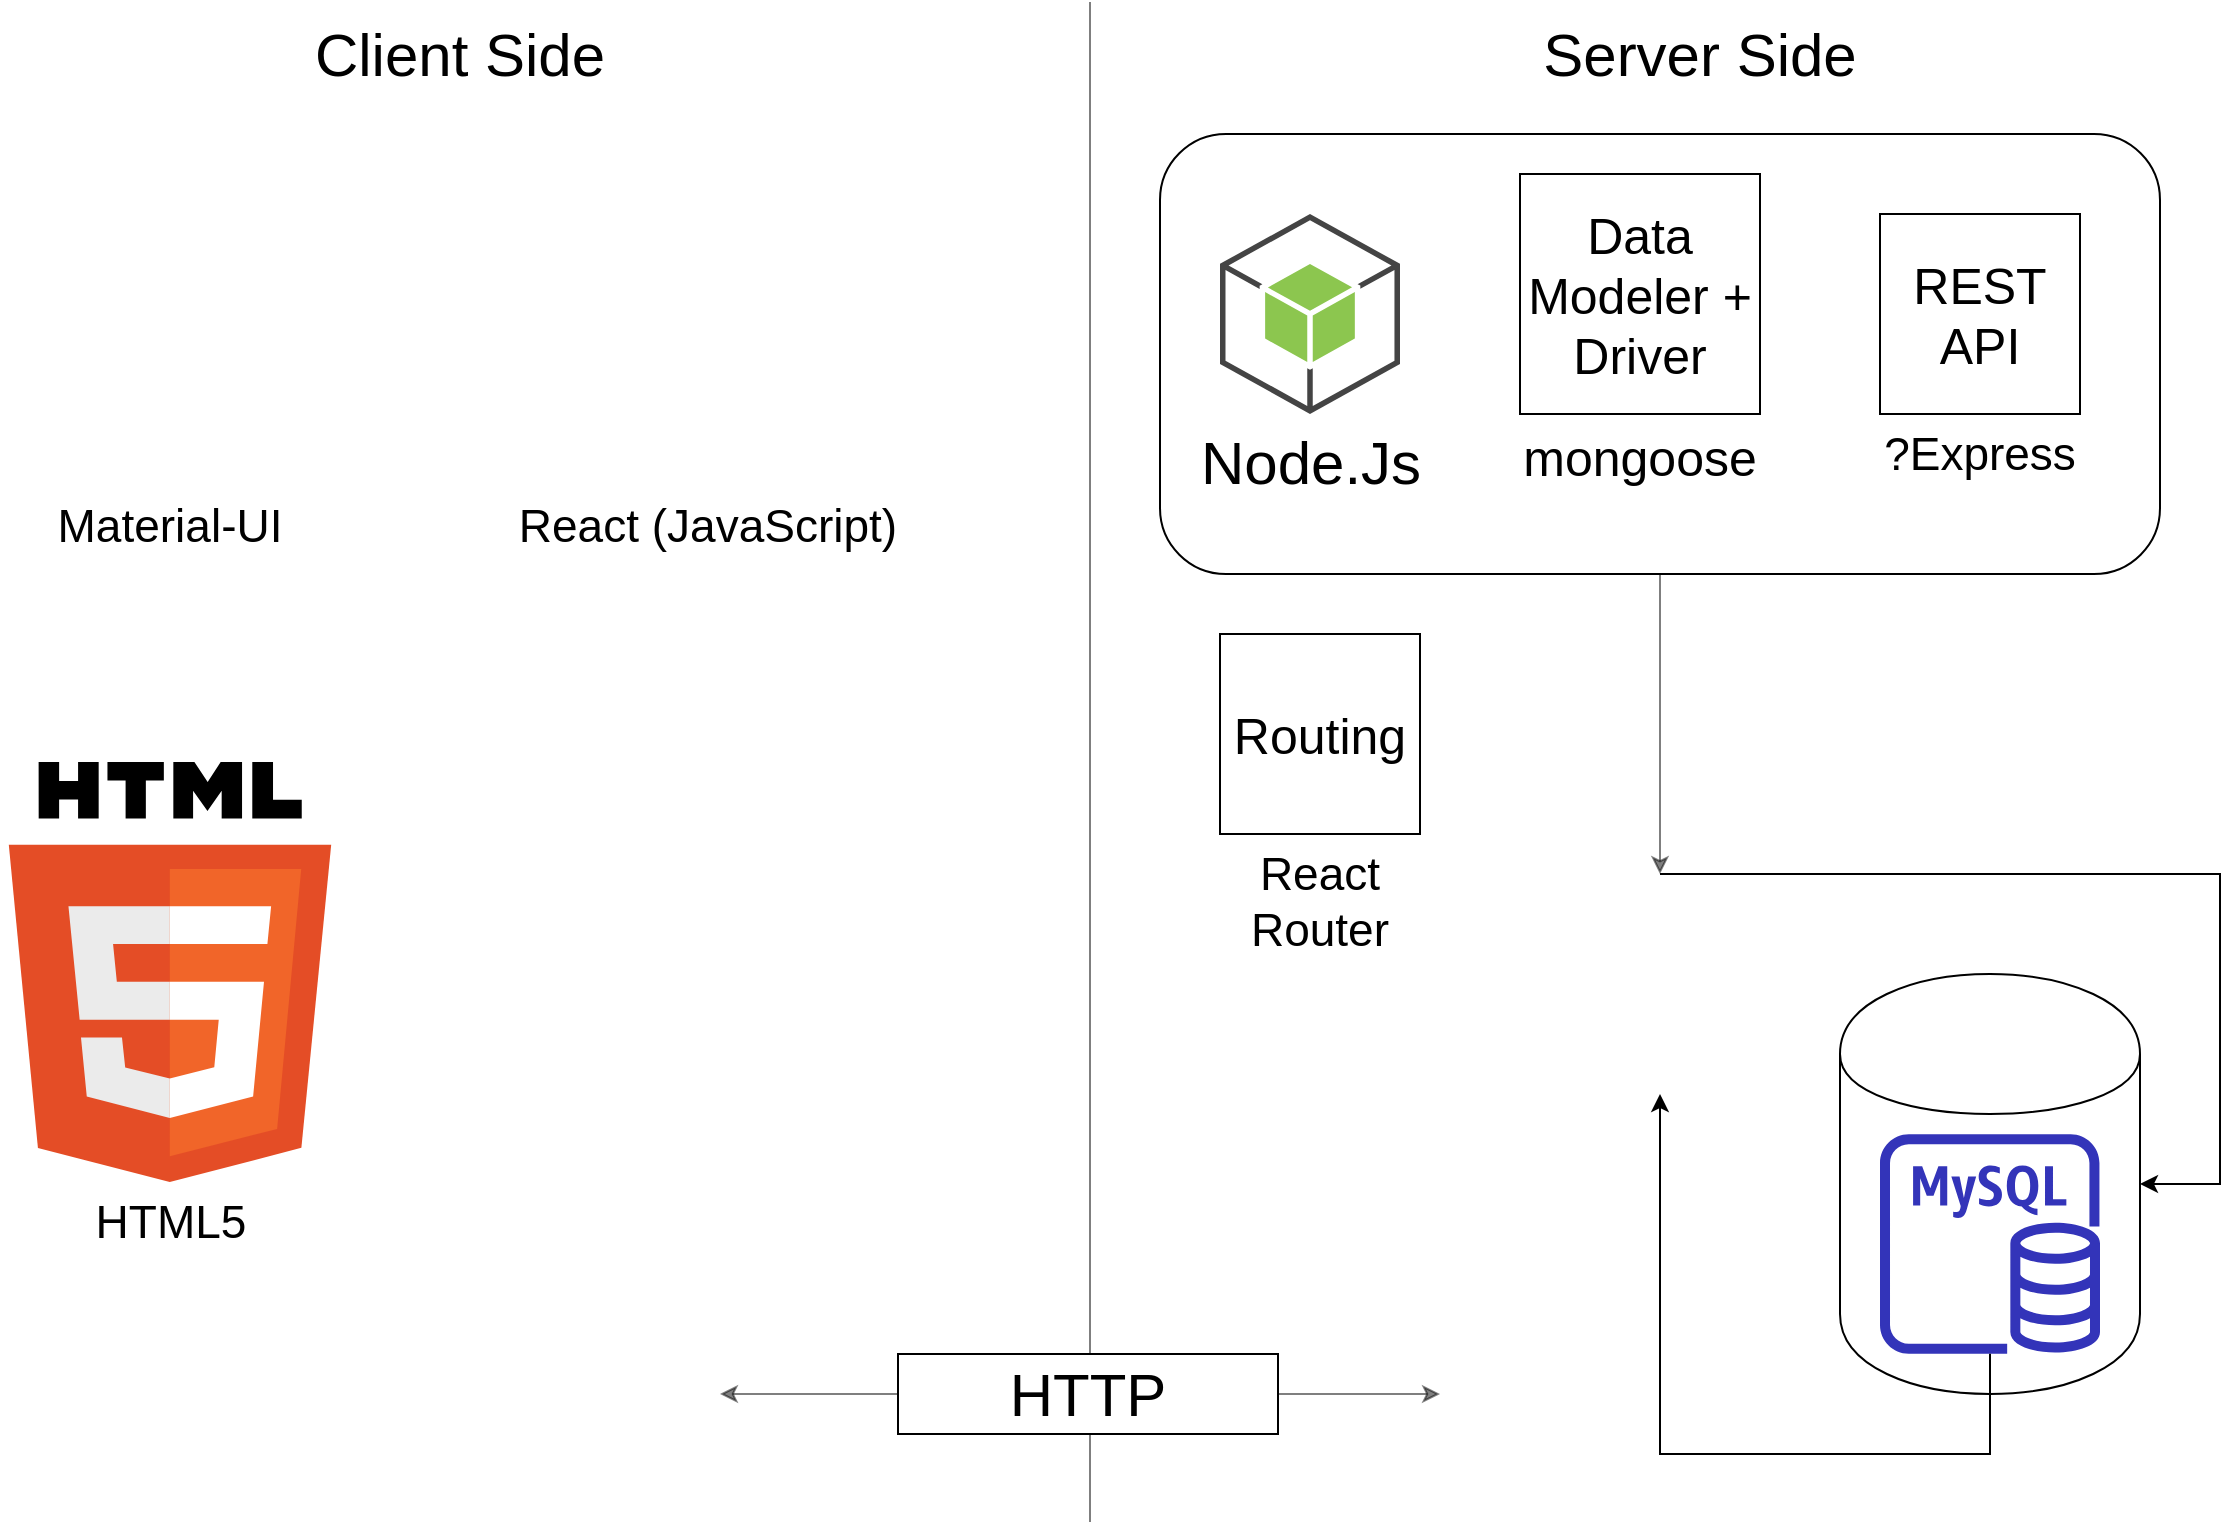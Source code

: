 <mxfile version="13.0.3" type="device" pages="3"><diagram id="HeMaK1YbYfYvXQBcntZa" name="arquitetura"><mxGraphModel dx="2216" dy="1040" grid="1" gridSize="10" guides="1" tooltips="1" connect="1" arrows="1" fold="1" page="1" pageScale="1" pageWidth="1169" pageHeight="827" math="0" shadow="0"><root><mxCell id="0"/><mxCell id="1" parent="0"/><mxCell id="TrvOc0GIQ2NuKkS3aI4T-8" style="edgeStyle=orthogonalEdgeStyle;rounded=0;orthogonalLoop=1;jettySize=auto;html=1;entryX=0.5;entryY=0;entryDx=0;entryDy=0;strokeColor=#000000;fontSize=23;opacity=50;" parent="1" source="bSHVzq8KLI0hDUJZPkrF-19" target="3Y84UWFIXkrOUodHNFGt-3" edge="1"><mxGeometry relative="1" as="geometry"/></mxCell><mxCell id="bSHVzq8KLI0hDUJZPkrF-19" value="" style="rounded=1;whiteSpace=wrap;html=1;strokeColor=#000000;fillColor=#ffffff;fontSize=25;" parent="1" vertex="1"><mxGeometry x="620" y="100" width="500" height="220" as="geometry"/></mxCell><mxCell id="bSHVzq8KLI0hDUJZPkrF-1" value="" style="endArrow=none;html=1;strokeColor=#000000;opacity=50;" parent="1" edge="1"><mxGeometry width="50" height="50" relative="1" as="geometry"><mxPoint x="585" y="794" as="sourcePoint"/><mxPoint x="585" y="34" as="targetPoint"/></mxGeometry></mxCell><mxCell id="bSHVzq8KLI0hDUJZPkrF-2" value="Client Side" style="text;html=1;strokeColor=none;fillColor=none;align=center;verticalAlign=middle;whiteSpace=wrap;rounded=0;fontSize=30;" parent="1" vertex="1"><mxGeometry x="40" y="40" width="460" height="40" as="geometry"/></mxCell><mxCell id="bSHVzq8KLI0hDUJZPkrF-5" value="Server Side" style="text;html=1;strokeColor=none;fillColor=none;align=center;verticalAlign=middle;whiteSpace=wrap;rounded=0;fontSize=30;" parent="1" vertex="1"><mxGeometry x="660" y="40" width="460" height="40" as="geometry"/></mxCell><mxCell id="bSHVzq8KLI0hDUJZPkrF-11" style="edgeStyle=orthogonalEdgeStyle;rounded=0;orthogonalLoop=1;jettySize=auto;html=1;strokeColor=#000000;fontSize=30;opacity=50;" parent="1" source="bSHVzq8KLI0hDUJZPkrF-6" edge="1"><mxGeometry relative="1" as="geometry"><mxPoint x="400" y="730" as="targetPoint"/></mxGeometry></mxCell><mxCell id="bSHVzq8KLI0hDUJZPkrF-12" style="edgeStyle=orthogonalEdgeStyle;rounded=0;orthogonalLoop=1;jettySize=auto;html=1;strokeColor=#000000;fontSize=30;opacity=50;" parent="1" source="bSHVzq8KLI0hDUJZPkrF-6" edge="1"><mxGeometry relative="1" as="geometry"><mxPoint x="760" y="730" as="targetPoint"/></mxGeometry></mxCell><mxCell id="bSHVzq8KLI0hDUJZPkrF-6" value="HTTP" style="text;html=1;strokeColor=#000000;fillColor=#ffffff;align=center;verticalAlign=middle;whiteSpace=wrap;rounded=0;fontSize=30;" parent="1" vertex="1"><mxGeometry x="489" y="710" width="190" height="40" as="geometry"/></mxCell><mxCell id="bSHVzq8KLI0hDUJZPkrF-13" value="Node.Js" style="outlineConnect=0;dashed=0;verticalLabelPosition=bottom;verticalAlign=top;align=center;html=1;shape=mxgraph.aws3.android;fillColor=#8CC64F;gradientColor=none;strokeColor=#000000;fontSize=30;" parent="1" vertex="1"><mxGeometry x="650" y="140" width="90" height="100" as="geometry"/></mxCell><mxCell id="bSHVzq8KLI0hDUJZPkrF-18" value="" style="group" parent="1" vertex="1" connectable="0"><mxGeometry x="800" y="120" width="120" height="120" as="geometry"/></mxCell><mxCell id="bSHVzq8KLI0hDUJZPkrF-16" value="mongoose" style="whiteSpace=wrap;html=1;aspect=fixed;strokeColor=#000000;fillColor=#ffffff;fontSize=25;labelPosition=center;verticalLabelPosition=bottom;align=center;verticalAlign=top;" parent="bSHVzq8KLI0hDUJZPkrF-18" vertex="1"><mxGeometry width="120" height="120" as="geometry"/></mxCell><mxCell id="bSHVzq8KLI0hDUJZPkrF-17" value="Data Modeler +&lt;br&gt;Driver" style="text;html=1;strokeColor=none;fillColor=none;align=center;verticalAlign=middle;whiteSpace=wrap;rounded=0;fontSize=25;" parent="bSHVzq8KLI0hDUJZPkrF-18" vertex="1"><mxGeometry y="38.4" width="120" height="43.2" as="geometry"/></mxCell><mxCell id="TrvOc0GIQ2NuKkS3aI4T-2" value="" style="group" parent="1" vertex="1" connectable="0"><mxGeometry x="980" y="140" width="100" height="100" as="geometry"/></mxCell><mxCell id="TrvOc0GIQ2NuKkS3aI4T-3" value="?Express" style="whiteSpace=wrap;html=1;aspect=fixed;strokeColor=#000000;fillColor=#ffffff;fontSize=23;labelPosition=center;verticalLabelPosition=bottom;align=center;verticalAlign=top;" parent="TrvOc0GIQ2NuKkS3aI4T-2" vertex="1"><mxGeometry width="100" height="100" as="geometry"/></mxCell><mxCell id="TrvOc0GIQ2NuKkS3aI4T-4" value="REST&lt;br&gt;API" style="text;html=1;strokeColor=none;fillColor=none;align=center;verticalAlign=middle;whiteSpace=wrap;rounded=0;fontSize=25;" parent="TrvOc0GIQ2NuKkS3aI4T-2" vertex="1"><mxGeometry y="32" width="100" height="36" as="geometry"/></mxCell><mxCell id="TrvOc0GIQ2NuKkS3aI4T-6" value="" style="group" parent="1" vertex="1" connectable="0"><mxGeometry x="960" y="520" width="150" height="210" as="geometry"/></mxCell><mxCell id="TrvOc0GIQ2NuKkS3aI4T-5" value="" style="shape=cylinder;whiteSpace=wrap;html=1;boundedLbl=1;backgroundOutline=1;strokeColor=#000000;fillColor=#ffffff;fontSize=23;" parent="TrvOc0GIQ2NuKkS3aI4T-6" vertex="1"><mxGeometry width="150" height="210" as="geometry"/></mxCell><mxCell id="3Y84UWFIXkrOUodHNFGt-1" value="" style="outlineConnect=0;fontColor=#232F3E;gradientColor=none;fillColor=#3334B9;strokeColor=none;dashed=0;verticalLabelPosition=bottom;verticalAlign=top;align=center;html=1;fontSize=12;fontStyle=0;aspect=fixed;pointerEvents=1;shape=mxgraph.aws4.rds_mysql_instance;" vertex="1" parent="TrvOc0GIQ2NuKkS3aI4T-6"><mxGeometry x="20" y="80" width="110" height="110" as="geometry"/></mxCell><mxCell id="TrvOc0GIQ2NuKkS3aI4T-11" value="Material-UI" style="shape=image;imageAspect=0;aspect=fixed;verticalLabelPosition=bottom;verticalAlign=top;rounded=1;strokeColor=#000000;fillColor=#ffffff;fontSize=23;image=https://material-ui.com/static/logo.png;imageBorder=none;imageBackground=none;" parent="1" vertex="1"><mxGeometry x="40" y="105" width="170" height="170" as="geometry"/></mxCell><mxCell id="TrvOc0GIQ2NuKkS3aI4T-12" value="React (JavaScript)" style="shape=image;imageAspect=0;aspect=fixed;verticalLabelPosition=bottom;verticalAlign=top;rounded=1;strokeColor=#000000;fillColor=#ffffff;fontSize=23;image=https://upload.wikimedia.org/wikipedia/commons/thumb/a/a7/React-icon.svg/1200px-React-icon.svg.png;imageBackground=none;imageBorder=none;" parent="1" vertex="1"><mxGeometry x="270" y="100" width="247.96" height="175" as="geometry"/></mxCell><mxCell id="TrvOc0GIQ2NuKkS3aI4T-13" value="HTML5" style="dashed=0;outlineConnect=0;html=1;align=center;labelPosition=center;verticalLabelPosition=bottom;verticalAlign=top;shape=mxgraph.weblogos.html5;rounded=1;strokeColor=#000000;fillColor=#ffffff;fontSize=23;" parent="1" vertex="1"><mxGeometry x="44.4" y="414" width="161.2" height="210" as="geometry"/></mxCell><mxCell id="TrvOc0GIQ2NuKkS3aI4T-14" value="" style="shape=image;imageAspect=0;aspect=fixed;verticalLabelPosition=bottom;verticalAlign=top;rounded=1;strokeColor=#000000;fillColor=#ffffff;fontSize=23;image=https://upload.wikimedia.org/wikipedia/commons/thumb/d/d5/CSS3_logo_and_wordmark.svg/1200px-CSS3_logo_and_wordmark.svg.png;" parent="1" vertex="1"><mxGeometry x="315.57" y="408.5" width="156.83" height="221" as="geometry"/></mxCell><mxCell id="TrvOc0GIQ2NuKkS3aI4T-15" value="" style="group" parent="1" vertex="1" connectable="0"><mxGeometry x="650" y="350" width="100" height="100" as="geometry"/></mxCell><mxCell id="TrvOc0GIQ2NuKkS3aI4T-16" value="React&lt;br&gt;Router" style="whiteSpace=wrap;html=1;aspect=fixed;strokeColor=#000000;fillColor=#ffffff;fontSize=23;labelPosition=center;verticalLabelPosition=bottom;align=center;verticalAlign=top;" parent="TrvOc0GIQ2NuKkS3aI4T-15" vertex="1"><mxGeometry width="100" height="100" as="geometry"/></mxCell><mxCell id="TrvOc0GIQ2NuKkS3aI4T-17" value="Routing" style="text;html=1;strokeColor=none;fillColor=none;align=center;verticalAlign=middle;whiteSpace=wrap;rounded=0;fontSize=25;" parent="TrvOc0GIQ2NuKkS3aI4T-15" vertex="1"><mxGeometry y="32" width="100" height="36" as="geometry"/></mxCell><mxCell id="3Y84UWFIXkrOUodHNFGt-8" style="edgeStyle=orthogonalEdgeStyle;rounded=0;orthogonalLoop=1;jettySize=auto;html=1;exitX=0.5;exitY=0;exitDx=0;exitDy=0;entryX=1;entryY=0.5;entryDx=0;entryDy=0;" edge="1" parent="1" source="3Y84UWFIXkrOUodHNFGt-3" target="TrvOc0GIQ2NuKkS3aI4T-5"><mxGeometry relative="1" as="geometry"><Array as="points"><mxPoint x="1150" y="470"/><mxPoint x="1150" y="625"/></Array></mxGeometry></mxCell><mxCell id="3Y84UWFIXkrOUodHNFGt-3" value="" style="shape=image;imageAspect=0;aspect=fixed;verticalLabelPosition=bottom;verticalAlign=top;image=https://pbs.twimg.com/profile_images/1246119178462883840/fA0Vkn9q_400x400.jpg;" vertex="1" parent="1"><mxGeometry x="815" y="470" width="110" height="110" as="geometry"/></mxCell><mxCell id="3Y84UWFIXkrOUodHNFGt-9" style="edgeStyle=orthogonalEdgeStyle;rounded=0;orthogonalLoop=1;jettySize=auto;html=1;entryX=0.5;entryY=1;entryDx=0;entryDy=0;" edge="1" parent="1" source="3Y84UWFIXkrOUodHNFGt-1" target="3Y84UWFIXkrOUodHNFGt-3"><mxGeometry relative="1" as="geometry"><Array as="points"><mxPoint x="1035" y="760"/><mxPoint x="870" y="760"/></Array></mxGeometry></mxCell></root></mxGraphModel></diagram><diagram id="pkRphwNebAeUdhhwe8sX" name="componentes_coleções"><mxGraphModel dx="1847" dy="867" grid="1" gridSize="10" guides="1" tooltips="1" connect="1" arrows="1" fold="1" page="1" pageScale="1" pageWidth="1169" pageHeight="827" math="0" shadow="0"><root><mxCell id="VQ6_inyNAZ5LDJaZUo1w-0"/><mxCell id="VQ6_inyNAZ5LDJaZUo1w-1" parent="VQ6_inyNAZ5LDJaZUo1w-0"/><mxCell id="VQ6_inyNAZ5LDJaZUo1w-3" value="&lt;span style=&quot;&quot;&gt;Telas dentro do site&lt;/span&gt;" style="rounded=1;whiteSpace=wrap;html=1;labelBackgroundColor=none;strokeColor=#000000;fillColor=#ffffff;fontSize=20;labelPosition=center;verticalLabelPosition=top;align=center;verticalAlign=bottom;" parent="VQ6_inyNAZ5LDJaZUo1w-1" vertex="1"><mxGeometry x="40" y="38" width="1090" height="470" as="geometry"/></mxCell><mxCell id="VQ6_inyNAZ5LDJaZUo1w-4" value="Login" style="rounded=1;whiteSpace=wrap;html=1;labelPosition=center;verticalLabelPosition=top;align=center;verticalAlign=bottom;fontSize=19;" parent="VQ6_inyNAZ5LDJaZUo1w-1" vertex="1"><mxGeometry x="70" y="89.75" width="240" height="370" as="geometry"/></mxCell><mxCell id="VQ6_inyNAZ5LDJaZUo1w-5" value="input: email" style="rounded=0;whiteSpace=wrap;html=1;fontSize=22;" parent="VQ6_inyNAZ5LDJaZUo1w-1" vertex="1"><mxGeometry x="90" y="109.75" width="200" height="30" as="geometry"/></mxCell><mxCell id="VQ6_inyNAZ5LDJaZUo1w-6" value="input: senha" style="rounded=0;whiteSpace=wrap;html=1;fontSize=22;" parent="VQ6_inyNAZ5LDJaZUo1w-1" vertex="1"><mxGeometry x="90" y="159.75" width="200" height="30" as="geometry"/></mxCell><mxCell id="VQ6_inyNAZ5LDJaZUo1w-7" value="button: entrar" style="rounded=0;whiteSpace=wrap;html=1;fontSize=22;" parent="VQ6_inyNAZ5LDJaZUo1w-1" vertex="1"><mxGeometry x="90" y="259.75" width="200" height="30" as="geometry"/></mxCell><mxCell id="VQ6_inyNAZ5LDJaZUo1w-8" value="checkbox: lembrar-me" style="rounded=0;whiteSpace=wrap;html=1;fontSize=20;" parent="VQ6_inyNAZ5LDJaZUo1w-1" vertex="1"><mxGeometry x="90" y="209.75" width="200" height="30" as="geometry"/></mxCell><mxCell id="VQ6_inyNAZ5LDJaZUo1w-9" value="link: recuperar senha" style="rounded=0;whiteSpace=wrap;html=1;fontSize=21;" parent="VQ6_inyNAZ5LDJaZUo1w-1" vertex="1"><mxGeometry x="90" y="309.75" width="200" height="30" as="geometry"/></mxCell><mxCell id="VQ6_inyNAZ5LDJaZUo1w-10" value="link: cadastrar-se" style="rounded=0;whiteSpace=wrap;html=1;fontSize=22;" parent="VQ6_inyNAZ5LDJaZUo1w-1" vertex="1"><mxGeometry x="90" y="363.25" width="200" height="30" as="geometry"/></mxCell><mxCell id="VQ6_inyNAZ5LDJaZUo1w-11" value="copyright lab room" style="rounded=0;whiteSpace=wrap;html=1;fontSize=22;" parent="VQ6_inyNAZ5LDJaZUo1w-1" vertex="1"><mxGeometry x="90" y="409.75" width="200" height="30" as="geometry"/></mxCell><mxCell id="VQ6_inyNAZ5LDJaZUo1w-12" value="Cadastro" style="rounded=1;whiteSpace=wrap;html=1;labelPosition=center;verticalLabelPosition=top;align=center;verticalAlign=bottom;fontSize=19;" parent="VQ6_inyNAZ5LDJaZUo1w-1" vertex="1"><mxGeometry x="350" y="89.75" width="240" height="320" as="geometry"/></mxCell><mxCell id="VQ6_inyNAZ5LDJaZUo1w-13" value="input: email" style="rounded=0;whiteSpace=wrap;html=1;fontSize=22;" parent="VQ6_inyNAZ5LDJaZUo1w-1" vertex="1"><mxGeometry x="370" y="158" width="200" height="30" as="geometry"/></mxCell><mxCell id="VQ6_inyNAZ5LDJaZUo1w-14" value="input: senha" style="rounded=0;whiteSpace=wrap;html=1;fontSize=22;" parent="VQ6_inyNAZ5LDJaZUo1w-1" vertex="1"><mxGeometry x="370" y="208" width="200" height="30" as="geometry"/></mxCell><mxCell id="VQ6_inyNAZ5LDJaZUo1w-15" value="input: nome completo" style="rounded=0;whiteSpace=wrap;html=1;fontSize=20;" parent="VQ6_inyNAZ5LDJaZUo1w-1" vertex="1"><mxGeometry x="370" y="108" width="200" height="30" as="geometry"/></mxCell><mxCell id="VQ6_inyNAZ5LDJaZUo1w-16" value="button: cadastrar-se" style="rounded=0;whiteSpace=wrap;html=1;fontSize=22;" parent="VQ6_inyNAZ5LDJaZUo1w-1" vertex="1"><mxGeometry x="370" y="258" width="200" height="30" as="geometry"/></mxCell><mxCell id="VQ6_inyNAZ5LDJaZUo1w-17" value="link: logar-se" style="rounded=0;whiteSpace=wrap;html=1;fontSize=21;" parent="VQ6_inyNAZ5LDJaZUo1w-1" vertex="1"><mxGeometry x="370" y="308" width="200" height="30" as="geometry"/></mxCell><mxCell id="VQ6_inyNAZ5LDJaZUo1w-18" value="copyright lab room" style="rounded=0;whiteSpace=wrap;html=1;fontSize=22;" parent="VQ6_inyNAZ5LDJaZUo1w-1" vertex="1"><mxGeometry x="370" y="361.5" width="200" height="30" as="geometry"/></mxCell><mxCell id="HJCUP3Na8GtvXPFH9zzA-1" value="" style="group" vertex="1" connectable="0" parent="VQ6_inyNAZ5LDJaZUo1w-1"><mxGeometry x="630" y="89.75" width="240" height="180" as="geometry"/></mxCell><mxCell id="VQ6_inyNAZ5LDJaZUo1w-19" value="Submissão" style="rounded=1;whiteSpace=wrap;html=1;labelPosition=center;verticalLabelPosition=top;align=center;verticalAlign=bottom;fontSize=19;" parent="HJCUP3Na8GtvXPFH9zzA-1" vertex="1"><mxGeometry width="240" height="180" as="geometry"/></mxCell><mxCell id="VQ6_inyNAZ5LDJaZUo1w-20" value="input: nome loja" style="rounded=0;whiteSpace=wrap;html=1;fontSize=22;" parent="HJCUP3Na8GtvXPFH9zzA-1" vertex="1"><mxGeometry x="20" y="75" width="200" height="30" as="geometry"/></mxCell><mxCell id="VQ6_inyNAZ5LDJaZUo1w-21" value="token: usuario" style="rounded=0;whiteSpace=wrap;html=1;fontSize=22;" parent="HJCUP3Na8GtvXPFH9zzA-1" vertex="1"><mxGeometry x="20" y="125" width="200" height="30" as="geometry"/></mxCell><mxCell id="VQ6_inyNAZ5LDJaZUo1w-22" value="input: nome fatura" style="rounded=0;whiteSpace=wrap;html=1;fontSize=20;" parent="HJCUP3Na8GtvXPFH9zzA-1" vertex="1"><mxGeometry x="20" y="25" width="200" height="30" as="geometry"/></mxCell><mxCell id="HJCUP3Na8GtvXPFH9zzA-2" value="" style="group" vertex="1" connectable="0" parent="VQ6_inyNAZ5LDJaZUo1w-1"><mxGeometry x="630" y="310" width="240" height="180" as="geometry"/></mxCell><mxCell id="HJCUP3Na8GtvXPFH9zzA-3" value="Pesqiusa" style="rounded=1;whiteSpace=wrap;html=1;labelPosition=center;verticalLabelPosition=top;align=center;verticalAlign=bottom;fontSize=19;" vertex="1" parent="HJCUP3Na8GtvXPFH9zzA-2"><mxGeometry width="240" height="130" as="geometry"/></mxCell><mxCell id="HJCUP3Na8GtvXPFH9zzA-4" value="input: nome loja" style="rounded=0;whiteSpace=wrap;html=1;fontSize=22;" vertex="1" parent="HJCUP3Na8GtvXPFH9zzA-2"><mxGeometry x="20" y="75" width="200" height="30" as="geometry"/></mxCell><mxCell id="HJCUP3Na8GtvXPFH9zzA-6" value="input: nome fatura" style="rounded=0;whiteSpace=wrap;html=1;fontSize=20;" vertex="1" parent="HJCUP3Na8GtvXPFH9zzA-2"><mxGeometry x="20" y="25" width="200" height="30" as="geometry"/></mxCell></root></mxGraphModel></diagram><diagram id="e6pcKcs5bvJD6UzX8sz4" name="tabelas_relacionamentos"><mxGraphModel dx="1021" dy="612" grid="1" gridSize="10" guides="1" tooltips="1" connect="1" arrows="1" fold="1" page="1" pageScale="1" pageWidth="1169" pageHeight="827" math="0" shadow="0"><root><mxCell id="srDNYCAc2dNIx1cYtzxV-0"/><mxCell id="srDNYCAc2dNIx1cYtzxV-1" parent="srDNYCAc2dNIx1cYtzxV-0"/><mxCell id="srDNYCAc2dNIx1cYtzxV-2" value="" style="outlineConnect=0;fontColor=#232F3E;gradientColor=none;fillColor=#3334B9;strokeColor=none;dashed=0;verticalLabelPosition=bottom;verticalAlign=top;align=center;html=1;fontSize=12;fontStyle=0;aspect=fixed;pointerEvents=1;shape=mxgraph.aws4.rds_mysql_instance;" vertex="1" parent="srDNYCAc2dNIx1cYtzxV-1"><mxGeometry x="10" y="10" width="90" height="90" as="geometry"/></mxCell><mxCell id="davHwp1LyFxuHl3Y86g2-15" value="tb_submissao_nome_loja" style="swimlane;fontStyle=0;childLayout=stackLayout;horizontal=1;startSize=26;horizontalStack=0;resizeParent=1;resizeParentMax=0;resizeLast=0;collapsible=1;marginBottom=0;align=center;fontSize=14;" vertex="1" parent="srDNYCAc2dNIx1cYtzxV-1"><mxGeometry x="590" y="390" width="230" height="108" as="geometry"/></mxCell><mxCell id="davHwp1LyFxuHl3Y86g2-16" value="id_submissao_nome_loja" style="shape=partialRectangle;top=0;left=0;right=0;bottom=1;align=left;verticalAlign=middle;fillColor=none;spacingLeft=34;spacingRight=4;overflow=hidden;rotatable=0;points=[[0,0.5],[1,0.5]];portConstraint=eastwest;dropTarget=0;fontStyle=5;fontSize=12;" vertex="1" parent="davHwp1LyFxuHl3Y86g2-15"><mxGeometry y="26" width="230" height="30" as="geometry"/></mxCell><mxCell id="davHwp1LyFxuHl3Y86g2-17" value="PK" style="shape=partialRectangle;top=0;left=0;bottom=0;fillColor=none;align=left;verticalAlign=middle;spacingLeft=4;spacingRight=4;overflow=hidden;rotatable=0;points=[];portConstraint=eastwest;part=1;fontSize=12;" vertex="1" connectable="0" parent="davHwp1LyFxuHl3Y86g2-16"><mxGeometry width="30" height="30" as="geometry"/></mxCell><mxCell id="davHwp1LyFxuHl3Y86g2-18" value="nome_loja" style="shape=partialRectangle;top=0;left=0;right=0;bottom=0;align=left;verticalAlign=top;fillColor=none;spacingLeft=34;spacingRight=4;overflow=hidden;rotatable=0;points=[[0,0.5],[1,0.5]];portConstraint=eastwest;dropTarget=0;fontSize=12;" vertex="1" parent="davHwp1LyFxuHl3Y86g2-15"><mxGeometry y="56" width="230" height="26" as="geometry"/></mxCell><mxCell id="davHwp1LyFxuHl3Y86g2-19" value="" style="shape=partialRectangle;top=0;left=0;bottom=0;fillColor=none;align=left;verticalAlign=top;spacingLeft=4;spacingRight=4;overflow=hidden;rotatable=0;points=[];portConstraint=eastwest;part=1;fontSize=12;" vertex="1" connectable="0" parent="davHwp1LyFxuHl3Y86g2-18"><mxGeometry width="30" height="26" as="geometry"/></mxCell><mxCell id="davHwp1LyFxuHl3Y86g2-22" value="fk_id_usuario" style="shape=partialRectangle;top=0;left=0;right=0;bottom=0;align=left;verticalAlign=top;fillColor=none;spacingLeft=34;spacingRight=4;overflow=hidden;rotatable=0;points=[[0,0.5],[1,0.5]];portConstraint=eastwest;dropTarget=0;fontSize=12;" vertex="1" parent="davHwp1LyFxuHl3Y86g2-15"><mxGeometry y="82" width="230" height="26" as="geometry"/></mxCell><mxCell id="davHwp1LyFxuHl3Y86g2-23" value="" style="shape=partialRectangle;top=0;left=0;bottom=0;fillColor=none;align=left;verticalAlign=top;spacingLeft=4;spacingRight=4;overflow=hidden;rotatable=0;points=[];portConstraint=eastwest;part=1;fontSize=12;" vertex="1" connectable="0" parent="davHwp1LyFxuHl3Y86g2-22"><mxGeometry width="30" height="26" as="geometry"/></mxCell><mxCell id="davHwp1LyFxuHl3Y86g2-24" value="tb_avaliacao_submissao" style="swimlane;fontStyle=0;childLayout=stackLayout;horizontal=1;startSize=26;horizontalStack=0;resizeParent=1;resizeParentMax=0;resizeLast=0;collapsible=1;marginBottom=0;align=center;fontSize=14;" vertex="1" parent="srDNYCAc2dNIx1cYtzxV-1"><mxGeometry x="280" width="180" height="134" as="geometry"/></mxCell><mxCell id="davHwp1LyFxuHl3Y86g2-25" value="id_avaliacao_submissao" style="shape=partialRectangle;top=0;left=0;right=0;bottom=1;align=left;verticalAlign=middle;fillColor=none;spacingLeft=34;spacingRight=4;overflow=hidden;rotatable=0;points=[[0,0.5],[1,0.5]];portConstraint=eastwest;dropTarget=0;fontStyle=5;fontSize=12;" vertex="1" parent="davHwp1LyFxuHl3Y86g2-24"><mxGeometry y="26" width="180" height="30" as="geometry"/></mxCell><mxCell id="davHwp1LyFxuHl3Y86g2-26" value="PK" style="shape=partialRectangle;top=0;left=0;bottom=0;fillColor=none;align=left;verticalAlign=middle;spacingLeft=4;spacingRight=4;overflow=hidden;rotatable=0;points=[];portConstraint=eastwest;part=1;fontSize=12;" vertex="1" connectable="0" parent="davHwp1LyFxuHl3Y86g2-25"><mxGeometry width="30" height="30" as="geometry"/></mxCell><mxCell id="davHwp1LyFxuHl3Y86g2-27" value="avaliacoes_positivas" style="shape=partialRectangle;top=0;left=0;right=0;bottom=0;align=left;verticalAlign=top;fillColor=none;spacingLeft=34;spacingRight=4;overflow=hidden;rotatable=0;points=[[0,0.5],[1,0.5]];portConstraint=eastwest;dropTarget=0;fontSize=12;" vertex="1" parent="davHwp1LyFxuHl3Y86g2-24"><mxGeometry y="56" width="180" height="26" as="geometry"/></mxCell><mxCell id="davHwp1LyFxuHl3Y86g2-28" value="" style="shape=partialRectangle;top=0;left=0;bottom=0;fillColor=none;align=left;verticalAlign=top;spacingLeft=4;spacingRight=4;overflow=hidden;rotatable=0;points=[];portConstraint=eastwest;part=1;fontSize=12;" vertex="1" connectable="0" parent="davHwp1LyFxuHl3Y86g2-27"><mxGeometry width="30" height="26" as="geometry"/></mxCell><mxCell id="davHwp1LyFxuHl3Y86g2-29" value="avaliacoes_negativas" style="shape=partialRectangle;top=0;left=0;right=0;bottom=0;align=left;verticalAlign=top;fillColor=none;spacingLeft=34;spacingRight=4;overflow=hidden;rotatable=0;points=[[0,0.5],[1,0.5]];portConstraint=eastwest;dropTarget=0;fontSize=12;" vertex="1" parent="davHwp1LyFxuHl3Y86g2-24"><mxGeometry y="82" width="180" height="26" as="geometry"/></mxCell><mxCell id="davHwp1LyFxuHl3Y86g2-30" value="" style="shape=partialRectangle;top=0;left=0;bottom=0;fillColor=none;align=left;verticalAlign=top;spacingLeft=4;spacingRight=4;overflow=hidden;rotatable=0;points=[];portConstraint=eastwest;part=1;fontSize=12;" vertex="1" connectable="0" parent="davHwp1LyFxuHl3Y86g2-29"><mxGeometry width="30" height="26" as="geometry"/></mxCell><mxCell id="davHwp1LyFxuHl3Y86g2-31" value="fk_id_submissao" style="shape=partialRectangle;top=0;left=0;right=0;bottom=0;align=left;verticalAlign=top;fillColor=none;spacingLeft=34;spacingRight=4;overflow=hidden;rotatable=0;points=[[0,0.5],[1,0.5]];portConstraint=eastwest;dropTarget=0;fontSize=12;" vertex="1" parent="davHwp1LyFxuHl3Y86g2-24"><mxGeometry y="108" width="180" height="26" as="geometry"/></mxCell><mxCell id="davHwp1LyFxuHl3Y86g2-32" value="" style="shape=partialRectangle;top=0;left=0;bottom=0;fillColor=none;align=left;verticalAlign=top;spacingLeft=4;spacingRight=4;overflow=hidden;rotatable=0;points=[];portConstraint=eastwest;part=1;fontSize=12;" vertex="1" connectable="0" parent="davHwp1LyFxuHl3Y86g2-31"><mxGeometry width="30" height="26" as="geometry"/></mxCell><mxCell id="srDNYCAc2dNIx1cYtzxV-3" value="tb_usuario" style="swimlane;fontStyle=0;childLayout=stackLayout;horizontal=1;startSize=26;horizontalStack=0;resizeParent=1;resizeParentMax=0;resizeLast=0;collapsible=1;marginBottom=0;align=center;fontSize=14;" vertex="1" parent="srDNYCAc2dNIx1cYtzxV-1"><mxGeometry x="520" width="180" height="186" as="geometry"/></mxCell><mxCell id="srDNYCAc2dNIx1cYtzxV-4" value="id_usuario" style="shape=partialRectangle;top=0;left=0;right=0;bottom=1;align=left;verticalAlign=middle;fillColor=none;spacingLeft=34;spacingRight=4;overflow=hidden;rotatable=0;points=[[0,0.5],[1,0.5]];portConstraint=eastwest;dropTarget=0;fontStyle=5;fontSize=12;" vertex="1" parent="srDNYCAc2dNIx1cYtzxV-3"><mxGeometry y="26" width="180" height="30" as="geometry"/></mxCell><mxCell id="srDNYCAc2dNIx1cYtzxV-5" value="PK" style="shape=partialRectangle;top=0;left=0;bottom=0;fillColor=none;align=left;verticalAlign=middle;spacingLeft=4;spacingRight=4;overflow=hidden;rotatable=0;points=[];portConstraint=eastwest;part=1;fontSize=12;" vertex="1" connectable="0" parent="srDNYCAc2dNIx1cYtzxV-4"><mxGeometry width="30" height="30" as="geometry"/></mxCell><mxCell id="srDNYCAc2dNIx1cYtzxV-6" value="nome_usuario" style="shape=partialRectangle;top=0;left=0;right=0;bottom=0;align=left;verticalAlign=top;fillColor=none;spacingLeft=34;spacingRight=4;overflow=hidden;rotatable=0;points=[[0,0.5],[1,0.5]];portConstraint=eastwest;dropTarget=0;fontSize=12;" vertex="1" parent="srDNYCAc2dNIx1cYtzxV-3"><mxGeometry y="56" width="180" height="26" as="geometry"/></mxCell><mxCell id="srDNYCAc2dNIx1cYtzxV-7" value="" style="shape=partialRectangle;top=0;left=0;bottom=0;fillColor=none;align=left;verticalAlign=top;spacingLeft=4;spacingRight=4;overflow=hidden;rotatable=0;points=[];portConstraint=eastwest;part=1;fontSize=12;" vertex="1" connectable="0" parent="srDNYCAc2dNIx1cYtzxV-6"><mxGeometry width="30" height="26" as="geometry"/></mxCell><mxCell id="srDNYCAc2dNIx1cYtzxV-8" value="email" style="shape=partialRectangle;top=0;left=0;right=0;bottom=0;align=left;verticalAlign=top;fillColor=none;spacingLeft=34;spacingRight=4;overflow=hidden;rotatable=0;points=[[0,0.5],[1,0.5]];portConstraint=eastwest;dropTarget=0;fontSize=12;" vertex="1" parent="srDNYCAc2dNIx1cYtzxV-3"><mxGeometry y="82" width="180" height="26" as="geometry"/></mxCell><mxCell id="srDNYCAc2dNIx1cYtzxV-9" value="" style="shape=partialRectangle;top=0;left=0;bottom=0;fillColor=none;align=left;verticalAlign=top;spacingLeft=4;spacingRight=4;overflow=hidden;rotatable=0;points=[];portConstraint=eastwest;part=1;fontSize=12;" vertex="1" connectable="0" parent="srDNYCAc2dNIx1cYtzxV-8"><mxGeometry width="30" height="26" as="geometry"/></mxCell><mxCell id="srDNYCAc2dNIx1cYtzxV-10" value="senha" style="shape=partialRectangle;top=0;left=0;right=0;bottom=0;align=left;verticalAlign=top;fillColor=none;spacingLeft=34;spacingRight=4;overflow=hidden;rotatable=0;points=[[0,0.5],[1,0.5]];portConstraint=eastwest;dropTarget=0;fontSize=12;" vertex="1" parent="srDNYCAc2dNIx1cYtzxV-3"><mxGeometry y="108" width="180" height="26" as="geometry"/></mxCell><mxCell id="srDNYCAc2dNIx1cYtzxV-11" value="" style="shape=partialRectangle;top=0;left=0;bottom=0;fillColor=none;align=left;verticalAlign=top;spacingLeft=4;spacingRight=4;overflow=hidden;rotatable=0;points=[];portConstraint=eastwest;part=1;fontSize=12;" vertex="1" connectable="0" parent="srDNYCAc2dNIx1cYtzxV-10"><mxGeometry width="30" height="26" as="geometry"/></mxCell><mxCell id="srDNYCAc2dNIx1cYtzxV-14" value="data_criacao" style="shape=partialRectangle;top=0;left=0;right=0;bottom=0;align=left;verticalAlign=top;fillColor=none;spacingLeft=34;spacingRight=4;overflow=hidden;rotatable=0;points=[[0,0.5],[1,0.5]];portConstraint=eastwest;dropTarget=0;fontSize=12;" vertex="1" parent="srDNYCAc2dNIx1cYtzxV-3"><mxGeometry y="134" width="180" height="26" as="geometry"/></mxCell><mxCell id="srDNYCAc2dNIx1cYtzxV-15" value="" style="shape=partialRectangle;top=0;left=0;bottom=0;fillColor=none;align=left;verticalAlign=top;spacingLeft=4;spacingRight=4;overflow=hidden;rotatable=0;points=[];portConstraint=eastwest;part=1;fontSize=12;" vertex="1" connectable="0" parent="srDNYCAc2dNIx1cYtzxV-14"><mxGeometry width="30" height="26" as="geometry"/></mxCell><mxCell id="srDNYCAc2dNIx1cYtzxV-16" value="data_atualizacao" style="shape=partialRectangle;top=0;left=0;right=0;bottom=0;align=left;verticalAlign=top;fillColor=none;spacingLeft=34;spacingRight=4;overflow=hidden;rotatable=0;points=[[0,0.5],[1,0.5]];portConstraint=eastwest;dropTarget=0;fontSize=12;" vertex="1" parent="srDNYCAc2dNIx1cYtzxV-3"><mxGeometry y="160" width="180" height="26" as="geometry"/></mxCell><mxCell id="srDNYCAc2dNIx1cYtzxV-17" value="" style="shape=partialRectangle;top=0;left=0;bottom=0;fillColor=none;align=left;verticalAlign=top;spacingLeft=4;spacingRight=4;overflow=hidden;rotatable=0;points=[];portConstraint=eastwest;part=1;fontSize=12;" vertex="1" connectable="0" parent="srDNYCAc2dNIx1cYtzxV-16"><mxGeometry width="30" height="26" as="geometry"/></mxCell><mxCell id="davHwp1LyFxuHl3Y86g2-35" value="tb_submissao_nome_fatura" style="swimlane;fontStyle=0;childLayout=stackLayout;horizontal=1;startSize=26;horizontalStack=0;resizeParent=1;resizeParentMax=0;resizeLast=0;collapsible=1;marginBottom=0;align=center;fontSize=14;" vertex="1" parent="srDNYCAc2dNIx1cYtzxV-1"><mxGeometry x="260" y="390" width="230" height="134" as="geometry"/></mxCell><mxCell id="davHwp1LyFxuHl3Y86g2-36" value="id_submissao_nome_fatura" style="shape=partialRectangle;top=0;left=0;right=0;bottom=1;align=left;verticalAlign=middle;fillColor=none;spacingLeft=34;spacingRight=4;overflow=hidden;rotatable=0;points=[[0,0.5],[1,0.5]];portConstraint=eastwest;dropTarget=0;fontStyle=5;fontSize=12;" vertex="1" parent="davHwp1LyFxuHl3Y86g2-35"><mxGeometry y="26" width="230" height="30" as="geometry"/></mxCell><mxCell id="davHwp1LyFxuHl3Y86g2-37" value="PK" style="shape=partialRectangle;top=0;left=0;bottom=0;fillColor=none;align=left;verticalAlign=middle;spacingLeft=4;spacingRight=4;overflow=hidden;rotatable=0;points=[];portConstraint=eastwest;part=1;fontSize=12;" vertex="1" connectable="0" parent="davHwp1LyFxuHl3Y86g2-36"><mxGeometry width="30" height="30" as="geometry"/></mxCell><mxCell id="davHwp1LyFxuHl3Y86g2-40" value="nome_fatura" style="shape=partialRectangle;top=0;left=0;right=0;bottom=0;align=left;verticalAlign=top;fillColor=none;spacingLeft=34;spacingRight=4;overflow=hidden;rotatable=0;points=[[0,0.5],[1,0.5]];portConstraint=eastwest;dropTarget=0;fontSize=12;" vertex="1" parent="davHwp1LyFxuHl3Y86g2-35"><mxGeometry y="56" width="230" height="26" as="geometry"/></mxCell><mxCell id="davHwp1LyFxuHl3Y86g2-41" value="" style="shape=partialRectangle;top=0;left=0;bottom=0;fillColor=none;align=left;verticalAlign=top;spacingLeft=4;spacingRight=4;overflow=hidden;rotatable=0;points=[];portConstraint=eastwest;part=1;fontSize=12;" vertex="1" connectable="0" parent="davHwp1LyFxuHl3Y86g2-40"><mxGeometry width="30" height="26" as="geometry"/></mxCell><mxCell id="davHwp1LyFxuHl3Y86g2-42" value="fk_id_usuario" style="shape=partialRectangle;top=0;left=0;right=0;bottom=0;align=left;verticalAlign=top;fillColor=none;spacingLeft=34;spacingRight=4;overflow=hidden;rotatable=0;points=[[0,0.5],[1,0.5]];portConstraint=eastwest;dropTarget=0;fontSize=12;" vertex="1" parent="davHwp1LyFxuHl3Y86g2-35"><mxGeometry y="82" width="230" height="26" as="geometry"/></mxCell><mxCell id="davHwp1LyFxuHl3Y86g2-43" value="" style="shape=partialRectangle;top=0;left=0;bottom=0;fillColor=none;align=left;verticalAlign=top;spacingLeft=4;spacingRight=4;overflow=hidden;rotatable=0;points=[];portConstraint=eastwest;part=1;fontSize=12;" vertex="1" connectable="0" parent="davHwp1LyFxuHl3Y86g2-42"><mxGeometry width="30" height="26" as="geometry"/></mxCell><mxCell id="davHwp1LyFxuHl3Y86g2-44" value="fk_id_nome_loja" style="shape=partialRectangle;top=0;left=0;right=0;bottom=0;align=left;verticalAlign=top;fillColor=none;spacingLeft=34;spacingRight=4;overflow=hidden;rotatable=0;points=[[0,0.5],[1,0.5]];portConstraint=eastwest;dropTarget=0;fontSize=12;" vertex="1" parent="davHwp1LyFxuHl3Y86g2-35"><mxGeometry y="108" width="230" height="26" as="geometry"/></mxCell><mxCell id="davHwp1LyFxuHl3Y86g2-45" value="" style="shape=partialRectangle;top=0;left=0;bottom=0;fillColor=none;align=left;verticalAlign=top;spacingLeft=4;spacingRight=4;overflow=hidden;rotatable=0;points=[];portConstraint=eastwest;part=1;fontSize=12;" vertex="1" connectable="0" parent="davHwp1LyFxuHl3Y86g2-44"><mxGeometry width="30" height="26" as="geometry"/></mxCell><mxCell id="davHwp1LyFxuHl3Y86g2-52" style="edgeStyle=orthogonalEdgeStyle;rounded=0;orthogonalLoop=1;jettySize=auto;html=1;entryX=0;entryY=0.5;entryDx=0;entryDy=0;" edge="1" parent="srDNYCAc2dNIx1cYtzxV-1" source="davHwp1LyFxuHl3Y86g2-44" target="davHwp1LyFxuHl3Y86g2-16"><mxGeometry relative="1" as="geometry"/></mxCell></root></mxGraphModel></diagram></mxfile>